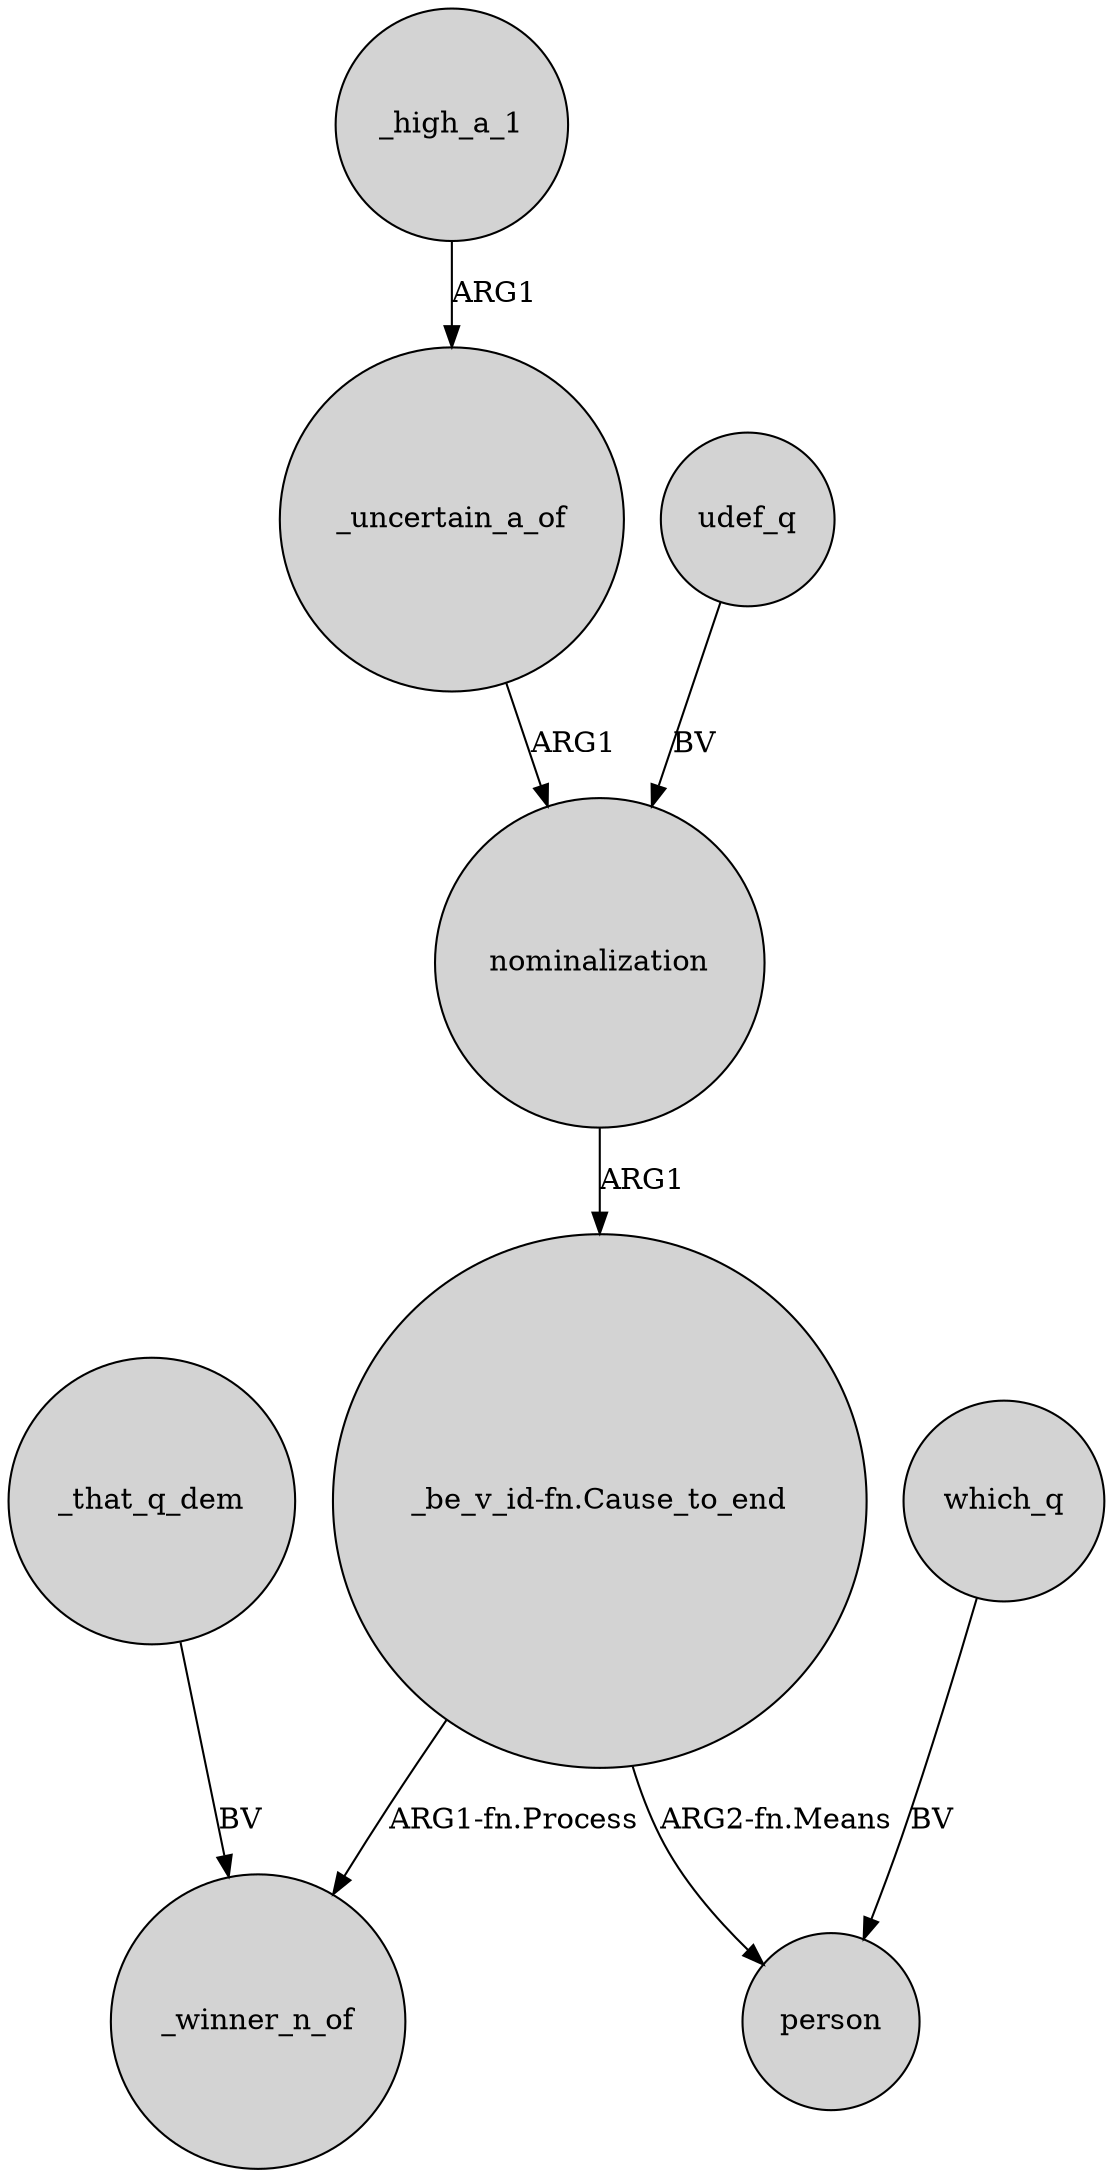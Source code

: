 digraph {
	node [shape=circle style=filled]
	nominalization -> "_be_v_id-fn.Cause_to_end" [label=ARG1]
	_high_a_1 -> _uncertain_a_of [label=ARG1]
	_that_q_dem -> _winner_n_of [label=BV]
	"_be_v_id-fn.Cause_to_end" -> _winner_n_of [label="ARG1-fn.Process"]
	which_q -> person [label=BV]
	"_be_v_id-fn.Cause_to_end" -> person [label="ARG2-fn.Means"]
	_uncertain_a_of -> nominalization [label=ARG1]
	udef_q -> nominalization [label=BV]
}
